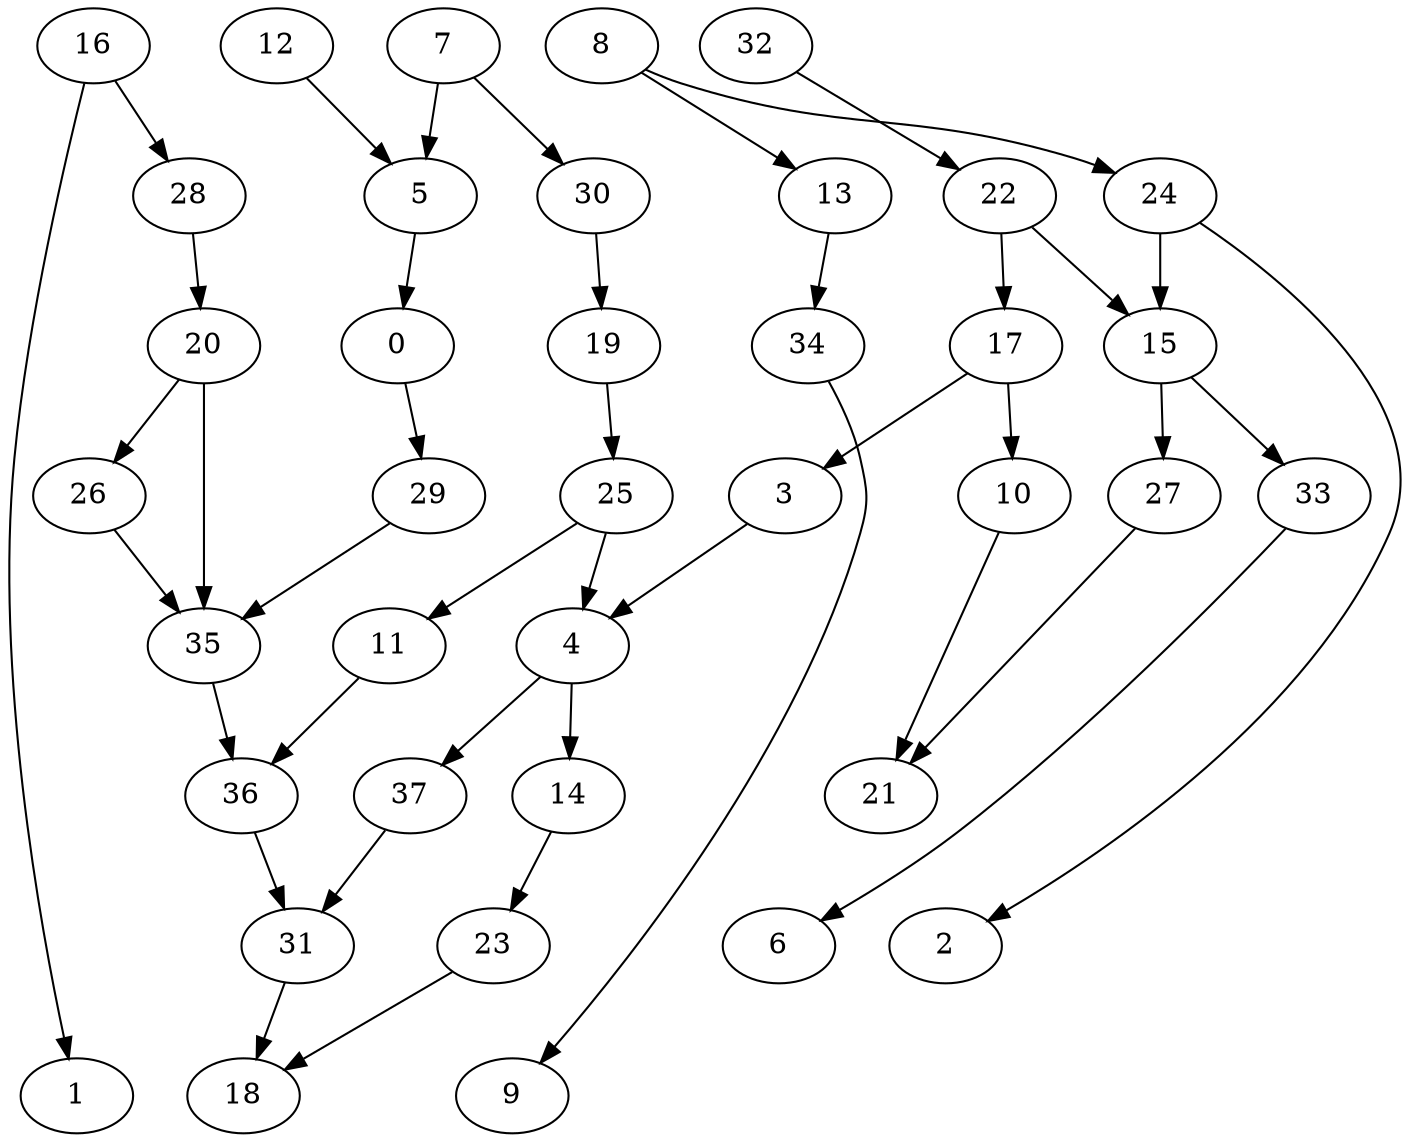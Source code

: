 digraph g {
0;
1;
2;
3;
4;
5;
6;
7;
8;
9;
10;
11;
12;
13;
14;
15;
16;
17;
18;
19;
20;
21;
22;
23;
24;
25;
26;
27;
28;
29;
30;
31;
32;
33;
34;
35;
36;
37;
0 -> 29 [weight=0];
3 -> 4 [weight=0];
4 -> 37 [weight=0];
4 -> 14 [weight=0];
5 -> 0 [weight=0];
7 -> 5 [weight=0];
7 -> 30 [weight=0];
8 -> 13 [weight=0];
8 -> 24 [weight=0];
10 -> 21 [weight=0];
11 -> 36 [weight=0];
12 -> 5 [weight=0];
13 -> 34 [weight=0];
14 -> 23 [weight=0];
15 -> 27 [weight=0];
15 -> 33 [weight=0];
16 -> 1 [weight=0];
16 -> 28 [weight=0];
17 -> 3 [weight=0];
17 -> 10 [weight=0];
19 -> 25 [weight=0];
20 -> 35 [weight=1];
20 -> 26 [weight=0];
22 -> 15 [weight=0];
22 -> 17 [weight=0];
23 -> 18 [weight=0];
24 -> 15 [weight=1];
24 -> 2 [weight=0];
25 -> 4 [weight=0];
25 -> 11 [weight=0];
26 -> 35 [weight=0];
27 -> 21 [weight=0];
28 -> 20 [weight=0];
29 -> 35 [weight=0];
30 -> 19 [weight=0];
31 -> 18 [weight=0];
32 -> 22 [weight=0];
33 -> 6 [weight=0];
34 -> 9 [weight=0];
35 -> 36 [weight=0];
36 -> 31 [weight=0];
37 -> 31 [weight=0];
}
